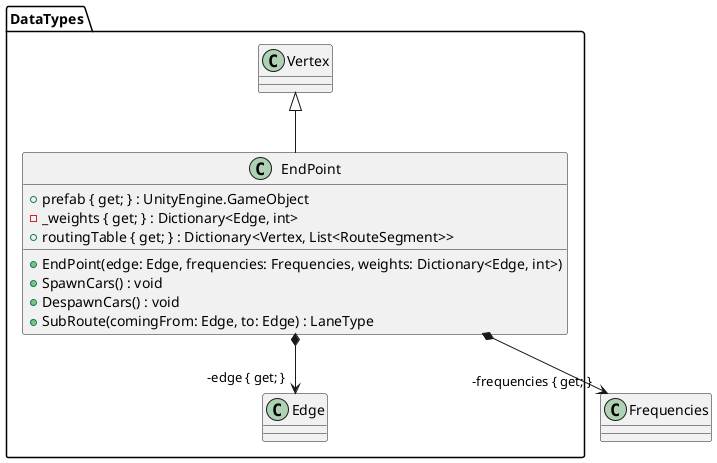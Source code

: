 @startuml EndPoint
!startsub endpoint

DataTypes.Vertex <|-- DataTypes.EndPoint
class DataTypes.EndPoint {
    + prefab { get; } : UnityEngine.GameObject
    - _weights { get; } : Dictionary<Edge, int>
    + routingTable { get; } : Dictionary<Vertex, List<RouteSegment>>

    + EndPoint(edge: Edge, frequencies: Frequencies, weights: Dictionary<Edge, int>)
    + SpawnCars() : void
    + DespawnCars() : void
    + SubRoute(comingFrom: Edge, to: Edge) : LaneType
}
DataTypes.EndPoint *--> "-edge { get; }" DataTypes.Edge
DataTypes.EndPoint *--> "-frequencies { get; }" Frequencies

!endsub
@enduml